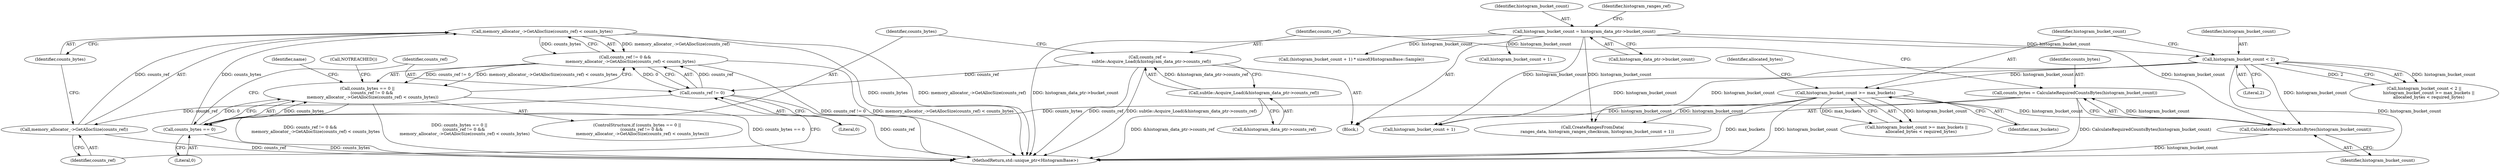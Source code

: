 digraph "0_Chrome_3f38b2253b19f9f9595f79fb92bfb5077e7b1959_1@API" {
"1000278" [label="(Call,memory_allocator_->GetAllocSize(counts_ref) < counts_bytes)"];
"1000279" [label="(Call,memory_allocator_->GetAllocSize(counts_ref))"];
"1000275" [label="(Call,counts_ref != 0)"];
"1000262" [label="(Call,counts_ref =\n      subtle::Acquire_Load(&histogram_data_ptr->counts_ref))"];
"1000264" [label="(Call,subtle::Acquire_Load(&histogram_data_ptr->counts_ref))"];
"1000271" [label="(Call,counts_bytes == 0)"];
"1000257" [label="(Call,counts_bytes = CalculateRequiredCountsBytes(histogram_bucket_count))"];
"1000259" [label="(Call,CalculateRequiredCountsBytes(histogram_bucket_count))"];
"1000225" [label="(Call,histogram_bucket_count >= max_buckets)"];
"1000221" [label="(Call,histogram_bucket_count < 2)"];
"1000167" [label="(Call,histogram_bucket_count = histogram_data_ptr->bucket_count)"];
"1000274" [label="(Call,counts_ref != 0 &&\n        memory_allocator_->GetAllocSize(counts_ref) < counts_bytes)"];
"1000270" [label="(Call,counts_bytes == 0 ||\n       (counts_ref != 0 &&\n        memory_allocator_->GetAllocSize(counts_ref) < counts_bytes))"];
"1000278" [label="(Call,memory_allocator_->GetAllocSize(counts_ref) < counts_bytes)"];
"1000279" [label="(Call,memory_allocator_->GetAllocSize(counts_ref))"];
"1000224" [label="(Call,histogram_bucket_count >= max_buckets ||\n       allocated_bytes < required_bytes)"];
"1000220" [label="(Call,histogram_bucket_count < 2 ||\n       histogram_bucket_count >= max_buckets ||\n       allocated_bytes < required_bytes)"];
"1000258" [label="(Identifier,counts_bytes)"];
"1000221" [label="(Call,histogram_bucket_count < 2)"];
"1000281" [label="(Identifier,counts_bytes)"];
"1000257" [label="(Call,counts_bytes = CalculateRequiredCountsBytes(histogram_bucket_count))"];
"1000273" [label="(Literal,0)"];
"1000223" [label="(Literal,2)"];
"1000270" [label="(Call,counts_bytes == 0 ||\n       (counts_ref != 0 &&\n        memory_allocator_->GetAllocSize(counts_ref) < counts_bytes))"];
"1000167" [label="(Call,histogram_bucket_count = histogram_data_ptr->bucket_count)"];
"1000222" [label="(Identifier,histogram_bucket_count)"];
"1000205" [label="(Call,(histogram_bucket_count + 1) * sizeof(HistogramBase::Sample))"];
"1000225" [label="(Call,histogram_bucket_count >= max_buckets)"];
"1000206" [label="(Call,histogram_bucket_count + 1)"];
"1000277" [label="(Literal,0)"];
"1000271" [label="(Call,counts_bytes == 0)"];
"1000290" [label="(Identifier,name)"];
"1000390" [label="(MethodReturn,std::unique_ptr<HistogramBase>)"];
"1000169" [label="(Call,histogram_data_ptr->bucket_count)"];
"1000264" [label="(Call,subtle::Acquire_Load(&histogram_data_ptr->counts_ref))"];
"1000229" [label="(Identifier,allocated_bytes)"];
"1000265" [label="(Call,&histogram_data_ptr->counts_ref)"];
"1000168" [label="(Identifier,histogram_bucket_count)"];
"1000103" [label="(Block,)"];
"1000275" [label="(Call,counts_ref != 0)"];
"1000241" [label="(Call,histogram_bucket_count + 1)"];
"1000269" [label="(ControlStructure,if (counts_bytes == 0 ||\n       (counts_ref != 0 &&\n        memory_allocator_->GetAllocSize(counts_ref) < counts_bytes)))"];
"1000238" [label="(Call,CreateRangesFromData(\n       ranges_data, histogram_ranges_checksum, histogram_bucket_count + 1))"];
"1000272" [label="(Identifier,counts_bytes)"];
"1000263" [label="(Identifier,counts_ref)"];
"1000226" [label="(Identifier,histogram_bucket_count)"];
"1000283" [label="(Call,NOTREACHED())"];
"1000274" [label="(Call,counts_ref != 0 &&\n        memory_allocator_->GetAllocSize(counts_ref) < counts_bytes)"];
"1000280" [label="(Identifier,counts_ref)"];
"1000174" [label="(Identifier,histogram_ranges_ref)"];
"1000260" [label="(Identifier,histogram_bucket_count)"];
"1000276" [label="(Identifier,counts_ref)"];
"1000259" [label="(Call,CalculateRequiredCountsBytes(histogram_bucket_count))"];
"1000262" [label="(Call,counts_ref =\n      subtle::Acquire_Load(&histogram_data_ptr->counts_ref))"];
"1000227" [label="(Identifier,max_buckets)"];
"1000278" -> "1000274"  [label="AST: "];
"1000278" -> "1000281"  [label="CFG: "];
"1000279" -> "1000278"  [label="AST: "];
"1000281" -> "1000278"  [label="AST: "];
"1000274" -> "1000278"  [label="CFG: "];
"1000278" -> "1000390"  [label="DDG: counts_bytes"];
"1000278" -> "1000390"  [label="DDG: memory_allocator_->GetAllocSize(counts_ref)"];
"1000278" -> "1000274"  [label="DDG: memory_allocator_->GetAllocSize(counts_ref)"];
"1000278" -> "1000274"  [label="DDG: counts_bytes"];
"1000279" -> "1000278"  [label="DDG: counts_ref"];
"1000271" -> "1000278"  [label="DDG: counts_bytes"];
"1000279" -> "1000280"  [label="CFG: "];
"1000280" -> "1000279"  [label="AST: "];
"1000281" -> "1000279"  [label="CFG: "];
"1000279" -> "1000390"  [label="DDG: counts_ref"];
"1000275" -> "1000279"  [label="DDG: counts_ref"];
"1000275" -> "1000274"  [label="AST: "];
"1000275" -> "1000277"  [label="CFG: "];
"1000276" -> "1000275"  [label="AST: "];
"1000277" -> "1000275"  [label="AST: "];
"1000280" -> "1000275"  [label="CFG: "];
"1000274" -> "1000275"  [label="CFG: "];
"1000275" -> "1000390"  [label="DDG: counts_ref"];
"1000275" -> "1000274"  [label="DDG: counts_ref"];
"1000275" -> "1000274"  [label="DDG: 0"];
"1000262" -> "1000275"  [label="DDG: counts_ref"];
"1000262" -> "1000103"  [label="AST: "];
"1000262" -> "1000264"  [label="CFG: "];
"1000263" -> "1000262"  [label="AST: "];
"1000264" -> "1000262"  [label="AST: "];
"1000272" -> "1000262"  [label="CFG: "];
"1000262" -> "1000390"  [label="DDG: counts_ref"];
"1000262" -> "1000390"  [label="DDG: subtle::Acquire_Load(&histogram_data_ptr->counts_ref)"];
"1000264" -> "1000262"  [label="DDG: &histogram_data_ptr->counts_ref"];
"1000264" -> "1000265"  [label="CFG: "];
"1000265" -> "1000264"  [label="AST: "];
"1000264" -> "1000390"  [label="DDG: &histogram_data_ptr->counts_ref"];
"1000271" -> "1000270"  [label="AST: "];
"1000271" -> "1000273"  [label="CFG: "];
"1000272" -> "1000271"  [label="AST: "];
"1000273" -> "1000271"  [label="AST: "];
"1000276" -> "1000271"  [label="CFG: "];
"1000270" -> "1000271"  [label="CFG: "];
"1000271" -> "1000390"  [label="DDG: counts_bytes"];
"1000271" -> "1000270"  [label="DDG: counts_bytes"];
"1000271" -> "1000270"  [label="DDG: 0"];
"1000257" -> "1000271"  [label="DDG: counts_bytes"];
"1000257" -> "1000103"  [label="AST: "];
"1000257" -> "1000259"  [label="CFG: "];
"1000258" -> "1000257"  [label="AST: "];
"1000259" -> "1000257"  [label="AST: "];
"1000263" -> "1000257"  [label="CFG: "];
"1000257" -> "1000390"  [label="DDG: CalculateRequiredCountsBytes(histogram_bucket_count)"];
"1000259" -> "1000257"  [label="DDG: histogram_bucket_count"];
"1000259" -> "1000260"  [label="CFG: "];
"1000260" -> "1000259"  [label="AST: "];
"1000259" -> "1000390"  [label="DDG: histogram_bucket_count"];
"1000225" -> "1000259"  [label="DDG: histogram_bucket_count"];
"1000221" -> "1000259"  [label="DDG: histogram_bucket_count"];
"1000167" -> "1000259"  [label="DDG: histogram_bucket_count"];
"1000225" -> "1000224"  [label="AST: "];
"1000225" -> "1000227"  [label="CFG: "];
"1000226" -> "1000225"  [label="AST: "];
"1000227" -> "1000225"  [label="AST: "];
"1000229" -> "1000225"  [label="CFG: "];
"1000224" -> "1000225"  [label="CFG: "];
"1000225" -> "1000390"  [label="DDG: max_buckets"];
"1000225" -> "1000390"  [label="DDG: histogram_bucket_count"];
"1000225" -> "1000224"  [label="DDG: histogram_bucket_count"];
"1000225" -> "1000224"  [label="DDG: max_buckets"];
"1000221" -> "1000225"  [label="DDG: histogram_bucket_count"];
"1000225" -> "1000238"  [label="DDG: histogram_bucket_count"];
"1000225" -> "1000241"  [label="DDG: histogram_bucket_count"];
"1000221" -> "1000220"  [label="AST: "];
"1000221" -> "1000223"  [label="CFG: "];
"1000222" -> "1000221"  [label="AST: "];
"1000223" -> "1000221"  [label="AST: "];
"1000226" -> "1000221"  [label="CFG: "];
"1000220" -> "1000221"  [label="CFG: "];
"1000221" -> "1000390"  [label="DDG: histogram_bucket_count"];
"1000221" -> "1000220"  [label="DDG: histogram_bucket_count"];
"1000221" -> "1000220"  [label="DDG: 2"];
"1000167" -> "1000221"  [label="DDG: histogram_bucket_count"];
"1000221" -> "1000238"  [label="DDG: histogram_bucket_count"];
"1000221" -> "1000241"  [label="DDG: histogram_bucket_count"];
"1000167" -> "1000103"  [label="AST: "];
"1000167" -> "1000169"  [label="CFG: "];
"1000168" -> "1000167"  [label="AST: "];
"1000169" -> "1000167"  [label="AST: "];
"1000174" -> "1000167"  [label="CFG: "];
"1000167" -> "1000390"  [label="DDG: histogram_data_ptr->bucket_count"];
"1000167" -> "1000205"  [label="DDG: histogram_bucket_count"];
"1000167" -> "1000206"  [label="DDG: histogram_bucket_count"];
"1000167" -> "1000238"  [label="DDG: histogram_bucket_count"];
"1000167" -> "1000241"  [label="DDG: histogram_bucket_count"];
"1000274" -> "1000270"  [label="AST: "];
"1000270" -> "1000274"  [label="CFG: "];
"1000274" -> "1000390"  [label="DDG: counts_ref != 0"];
"1000274" -> "1000390"  [label="DDG: memory_allocator_->GetAllocSize(counts_ref) < counts_bytes"];
"1000274" -> "1000270"  [label="DDG: counts_ref != 0"];
"1000274" -> "1000270"  [label="DDG: memory_allocator_->GetAllocSize(counts_ref) < counts_bytes"];
"1000270" -> "1000269"  [label="AST: "];
"1000283" -> "1000270"  [label="CFG: "];
"1000290" -> "1000270"  [label="CFG: "];
"1000270" -> "1000390"  [label="DDG: counts_ref != 0 &&\n        memory_allocator_->GetAllocSize(counts_ref) < counts_bytes"];
"1000270" -> "1000390"  [label="DDG: counts_bytes == 0 ||\n       (counts_ref != 0 &&\n        memory_allocator_->GetAllocSize(counts_ref) < counts_bytes)"];
"1000270" -> "1000390"  [label="DDG: counts_bytes == 0"];
}
